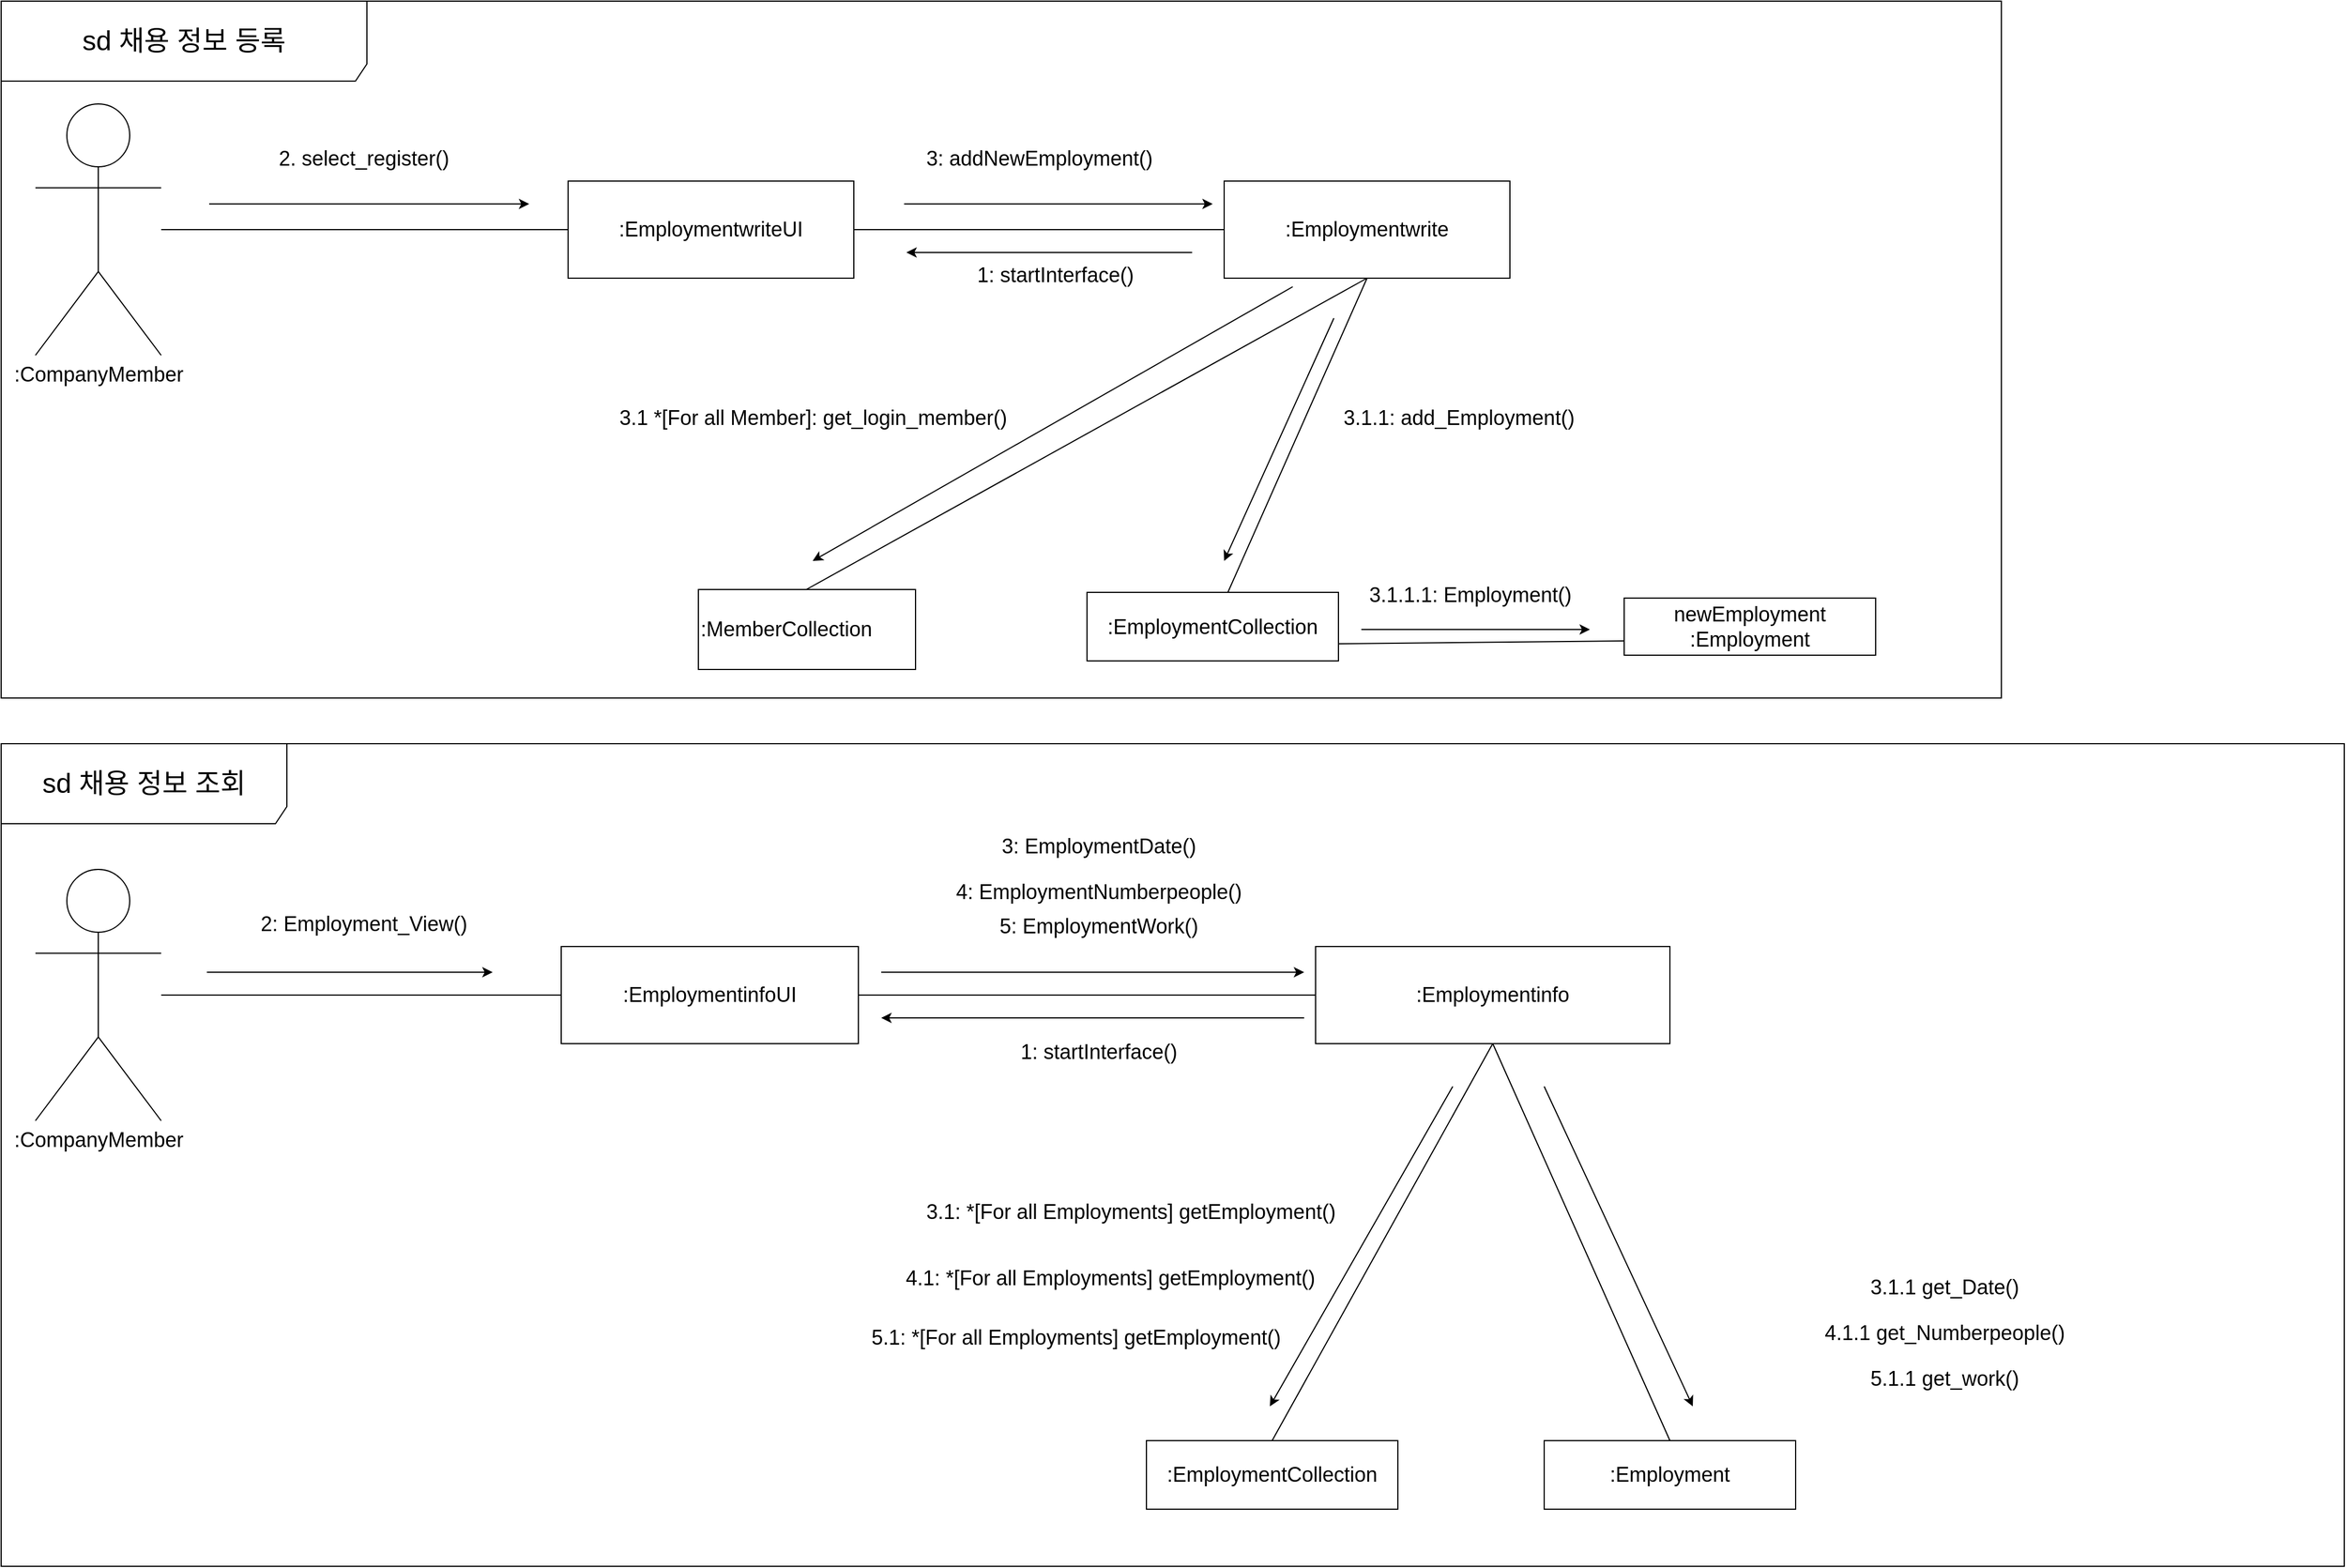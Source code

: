 <mxfile version="21.3.3" type="device">
  <diagram name="페이지-1" id="AninEFvJT3ZKiQwhQTG5">
    <mxGraphModel dx="4431" dy="4588" grid="1" gridSize="10" guides="1" tooltips="1" connect="1" arrows="1" fold="1" page="1" pageScale="1" pageWidth="827" pageHeight="1169" math="0" shadow="0">
      <root>
        <mxCell id="0" />
        <mxCell id="1" parent="0" />
        <mxCell id="SoVxkgg8JPjOXkME5BDQ-1" value="&lt;font style=&quot;font-size: 24px;&quot;&gt;sd 채용 정보 조회&lt;/font&gt;" style="shape=umlFrame;whiteSpace=wrap;html=1;pointerEvents=0;width=250;height=70;" parent="1" vertex="1">
          <mxGeometry x="1910" y="-1160" width="2050" height="720" as="geometry" />
        </mxCell>
        <mxCell id="SoVxkgg8JPjOXkME5BDQ-2" value="&lt;font style=&quot;font-size: 18px;&quot;&gt;:CompanyMember&lt;/font&gt;" style="shape=umlActor;verticalLabelPosition=bottom;verticalAlign=top;html=1;outlineConnect=0;" parent="1" vertex="1">
          <mxGeometry x="1940" y="-1050" width="110" height="220" as="geometry" />
        </mxCell>
        <mxCell id="SoVxkgg8JPjOXkME5BDQ-3" value="&lt;font style=&quot;font-size: 18px;&quot;&gt;:EmploymentinfoUI&lt;/font&gt;" style="rounded=0;whiteSpace=wrap;html=1;" parent="1" vertex="1">
          <mxGeometry x="2400" y="-982.5" width="260" height="85" as="geometry" />
        </mxCell>
        <mxCell id="SoVxkgg8JPjOXkME5BDQ-4" value="&lt;font style=&quot;font-size: 18px;&quot;&gt;:Employmentinfo&lt;/font&gt;" style="rounded=0;whiteSpace=wrap;html=1;" parent="1" vertex="1">
          <mxGeometry x="3060" y="-982.5" width="310" height="85" as="geometry" />
        </mxCell>
        <mxCell id="SoVxkgg8JPjOXkME5BDQ-5" value="" style="endArrow=none;html=1;rounded=0;entryX=0;entryY=0.5;entryDx=0;entryDy=0;" parent="1" source="SoVxkgg8JPjOXkME5BDQ-2" target="SoVxkgg8JPjOXkME5BDQ-3" edge="1">
          <mxGeometry width="50" height="50" relative="1" as="geometry">
            <mxPoint x="2200" y="-902.5" as="sourcePoint" />
            <mxPoint x="2250" y="-952.5" as="targetPoint" />
          </mxGeometry>
        </mxCell>
        <mxCell id="SoVxkgg8JPjOXkME5BDQ-6" value="" style="endArrow=none;html=1;rounded=0;entryX=0;entryY=0.5;entryDx=0;entryDy=0;exitX=1;exitY=0.5;exitDx=0;exitDy=0;" parent="1" source="SoVxkgg8JPjOXkME5BDQ-3" target="SoVxkgg8JPjOXkME5BDQ-4" edge="1">
          <mxGeometry width="50" height="50" relative="1" as="geometry">
            <mxPoint x="2770" y="-920" as="sourcePoint" />
            <mxPoint x="2820" y="-970" as="targetPoint" />
          </mxGeometry>
        </mxCell>
        <mxCell id="SoVxkgg8JPjOXkME5BDQ-8" value="&lt;font style=&quot;font-size: 18px;&quot;&gt;:Employment&lt;/font&gt;" style="rounded=0;whiteSpace=wrap;html=1;" parent="1" vertex="1">
          <mxGeometry x="3260" y="-550" width="220" height="60" as="geometry" />
        </mxCell>
        <mxCell id="SoVxkgg8JPjOXkME5BDQ-10" value="" style="endArrow=none;html=1;rounded=0;exitX=0.5;exitY=0;exitDx=0;exitDy=0;entryX=0.5;entryY=1;entryDx=0;entryDy=0;" parent="1" source="SoVxkgg8JPjOXkME5BDQ-8" target="SoVxkgg8JPjOXkME5BDQ-4" edge="1">
          <mxGeometry width="50" height="50" relative="1" as="geometry">
            <mxPoint x="2920" y="-620" as="sourcePoint" />
            <mxPoint x="3040" y="-890" as="targetPoint" />
          </mxGeometry>
        </mxCell>
        <mxCell id="SoVxkgg8JPjOXkME5BDQ-12" value="" style="endArrow=classic;html=1;rounded=0;" parent="1" edge="1">
          <mxGeometry width="50" height="50" relative="1" as="geometry">
            <mxPoint x="3040" y="-1560" as="sourcePoint" />
            <mxPoint x="2620" y="-1320" as="targetPoint" />
          </mxGeometry>
        </mxCell>
        <mxCell id="SoVxkgg8JPjOXkME5BDQ-13" value="" style="endArrow=classic;html=1;rounded=0;" parent="1" edge="1">
          <mxGeometry width="50" height="50" relative="1" as="geometry">
            <mxPoint x="3260" y="-860" as="sourcePoint" />
            <mxPoint x="3390" y="-580" as="targetPoint" />
          </mxGeometry>
        </mxCell>
        <mxCell id="SoVxkgg8JPjOXkME5BDQ-14" value="" style="endArrow=classic;html=1;rounded=0;" parent="1" edge="1">
          <mxGeometry width="50" height="50" relative="1" as="geometry">
            <mxPoint x="2680" y="-960" as="sourcePoint" />
            <mxPoint x="3050" y="-960" as="targetPoint" />
          </mxGeometry>
        </mxCell>
        <mxCell id="SoVxkgg8JPjOXkME5BDQ-15" value="" style="endArrow=classic;html=1;rounded=0;" parent="1" edge="1">
          <mxGeometry width="50" height="50" relative="1" as="geometry">
            <mxPoint x="2090" y="-960" as="sourcePoint" />
            <mxPoint x="2340" y="-960" as="targetPoint" />
          </mxGeometry>
        </mxCell>
        <mxCell id="SoVxkgg8JPjOXkME5BDQ-16" value="" style="endArrow=classic;html=1;rounded=0;" parent="1" edge="1">
          <mxGeometry width="50" height="50" relative="1" as="geometry">
            <mxPoint x="3050" y="-920" as="sourcePoint" />
            <mxPoint x="2680" y="-920" as="targetPoint" />
          </mxGeometry>
        </mxCell>
        <mxCell id="SoVxkgg8JPjOXkME5BDQ-17" value="&lt;font style=&quot;font-size: 18px;&quot;&gt;1: startInterface()&lt;/font&gt;" style="text;html=1;align=center;verticalAlign=middle;resizable=0;points=[];autosize=1;strokeColor=none;fillColor=none;" parent="1" vertex="1">
          <mxGeometry x="2790" y="-910" width="160" height="40" as="geometry" />
        </mxCell>
        <mxCell id="SoVxkgg8JPjOXkME5BDQ-18" value="&lt;font style=&quot;font-size: 18px;&quot;&gt;2: Employment_View()&lt;/font&gt;" style="text;html=1;align=center;verticalAlign=middle;resizable=0;points=[];autosize=1;strokeColor=none;fillColor=none;" parent="1" vertex="1">
          <mxGeometry x="2127" y="-1022.5" width="200" height="40" as="geometry" />
        </mxCell>
        <mxCell id="SoVxkgg8JPjOXkME5BDQ-19" value="&lt;font style=&quot;font-size: 18px;&quot;&gt;3: EmploymentDate()&lt;br&gt;&lt;/font&gt;" style="text;html=1;align=center;verticalAlign=middle;resizable=0;points=[];autosize=1;strokeColor=none;fillColor=none;" parent="1" vertex="1">
          <mxGeometry x="2775" y="-1090" width="190" height="40" as="geometry" />
        </mxCell>
        <mxCell id="SoVxkgg8JPjOXkME5BDQ-21" value="&lt;font style=&quot;font-size: 18px;&quot;&gt;3.1.1 get_Date()&lt;/font&gt;" style="text;html=1;align=center;verticalAlign=middle;resizable=0;points=[];autosize=1;strokeColor=none;fillColor=none;" parent="1" vertex="1">
          <mxGeometry x="3535" y="-704" width="150" height="40" as="geometry" />
        </mxCell>
        <mxCell id="SoVxkgg8JPjOXkME5BDQ-22" value="&lt;font style=&quot;font-size: 24px;&quot;&gt;sd 채용 정보 등록&lt;/font&gt;" style="shape=umlFrame;whiteSpace=wrap;html=1;pointerEvents=0;width=320;height=70;" parent="1" vertex="1">
          <mxGeometry x="1910" y="-1810" width="1750" height="610" as="geometry" />
        </mxCell>
        <mxCell id="SoVxkgg8JPjOXkME5BDQ-23" value="&lt;font style=&quot;font-size: 18px;&quot;&gt;:Employmentwrite&lt;/font&gt;&lt;span style=&quot;font-size: 18px; background-color: initial;&quot;&gt;UI&lt;/span&gt;" style="rounded=0;whiteSpace=wrap;html=1;" parent="1" vertex="1">
          <mxGeometry x="2406" y="-1652.5" width="250" height="85" as="geometry" />
        </mxCell>
        <mxCell id="SoVxkgg8JPjOXkME5BDQ-24" value="&lt;font style=&quot;font-size: 18px;&quot;&gt;&lt;font style=&quot;font-size: 18px;&quot;&gt;:Employment&lt;/font&gt;write&lt;/font&gt;" style="rounded=0;whiteSpace=wrap;html=1;" parent="1" vertex="1">
          <mxGeometry x="2980" y="-1652.5" width="250" height="85" as="geometry" />
        </mxCell>
        <mxCell id="SoVxkgg8JPjOXkME5BDQ-25" value="&lt;font style=&quot;font-size: 18px;&quot;&gt;:CompanyMember&lt;/font&gt;" style="shape=umlActor;verticalLabelPosition=bottom;verticalAlign=top;html=1;outlineConnect=0;" parent="1" vertex="1">
          <mxGeometry x="1940" y="-1720" width="110" height="220" as="geometry" />
        </mxCell>
        <mxCell id="SoVxkgg8JPjOXkME5BDQ-26" value="" style="endArrow=none;html=1;rounded=0;entryX=0;entryY=0.5;entryDx=0;entryDy=0;" parent="1" source="SoVxkgg8JPjOXkME5BDQ-25" target="SoVxkgg8JPjOXkME5BDQ-23" edge="1">
          <mxGeometry width="50" height="50" relative="1" as="geometry">
            <mxPoint x="2770" y="-1412.5" as="sourcePoint" />
            <mxPoint x="2820" y="-1462.5" as="targetPoint" />
          </mxGeometry>
        </mxCell>
        <mxCell id="SoVxkgg8JPjOXkME5BDQ-27" value="" style="endArrow=none;html=1;rounded=0;entryX=1;entryY=0.5;entryDx=0;entryDy=0;exitX=0;exitY=0.5;exitDx=0;exitDy=0;" parent="1" source="SoVxkgg8JPjOXkME5BDQ-24" target="SoVxkgg8JPjOXkME5BDQ-23" edge="1">
          <mxGeometry width="50" height="50" relative="1" as="geometry">
            <mxPoint x="2770" y="-1412.5" as="sourcePoint" />
            <mxPoint x="2820" y="-1462.5" as="targetPoint" />
          </mxGeometry>
        </mxCell>
        <mxCell id="SoVxkgg8JPjOXkME5BDQ-28" value="&lt;font style=&quot;font-size: 18px;&quot;&gt;2. select_register()&lt;/font&gt;" style="text;html=1;align=center;verticalAlign=middle;resizable=0;points=[];autosize=1;strokeColor=none;fillColor=none;" parent="1" vertex="1">
          <mxGeometry x="2142" y="-1692.5" width="170" height="40" as="geometry" />
        </mxCell>
        <mxCell id="SoVxkgg8JPjOXkME5BDQ-29" value="" style="endArrow=classic;html=1;rounded=0;" parent="1" edge="1">
          <mxGeometry width="50" height="50" relative="1" as="geometry">
            <mxPoint x="2092" y="-1632.5" as="sourcePoint" />
            <mxPoint x="2372" y="-1632.5" as="targetPoint" />
          </mxGeometry>
        </mxCell>
        <mxCell id="SoVxkgg8JPjOXkME5BDQ-30" value="&lt;font style=&quot;font-size: 18px;&quot;&gt;3: addNew&lt;/font&gt;&lt;font style=&quot;font-size: 18px;&quot;&gt;Employment()&lt;/font&gt;" style="text;html=1;align=center;verticalAlign=middle;resizable=0;points=[];autosize=1;strokeColor=none;fillColor=none;" parent="1" vertex="1">
          <mxGeometry x="2708" y="-1692.5" width="220" height="40" as="geometry" />
        </mxCell>
        <mxCell id="SoVxkgg8JPjOXkME5BDQ-32" value="" style="endArrow=none;html=1;rounded=0;entryX=0.5;entryY=1;entryDx=0;entryDy=0;exitX=0.5;exitY=0;exitDx=0;exitDy=0;" parent="1" target="SoVxkgg8JPjOXkME5BDQ-24" edge="1">
          <mxGeometry width="50" height="50" relative="1" as="geometry">
            <mxPoint x="2610" y="-1292.5" as="sourcePoint" />
            <mxPoint x="2840" y="-1462.5" as="targetPoint" />
          </mxGeometry>
        </mxCell>
        <mxCell id="SoVxkgg8JPjOXkME5BDQ-33" value="" style="endArrow=classic;html=1;rounded=0;" parent="1" edge="1">
          <mxGeometry width="50" height="50" relative="1" as="geometry">
            <mxPoint x="2700" y="-1632.5" as="sourcePoint" />
            <mxPoint x="2970" y="-1632.5" as="targetPoint" />
          </mxGeometry>
        </mxCell>
        <mxCell id="SoVxkgg8JPjOXkME5BDQ-34" value="&lt;font style=&quot;font-size: 18px;&quot;&gt;&lt;font style=&quot;font-size: 18px;&quot;&gt;newEmployment&lt;br&gt;&lt;/font&gt;:Employment&lt;/font&gt;" style="rounded=0;whiteSpace=wrap;html=1;" parent="1" vertex="1">
          <mxGeometry x="3330" y="-1287.5" width="220" height="50" as="geometry" />
        </mxCell>
        <mxCell id="SoVxkgg8JPjOXkME5BDQ-35" value="&lt;font style=&quot;font-size: 18px;&quot;&gt;&lt;font style=&quot;font-size: 18px;&quot;&gt;3.1.1: add_&lt;/font&gt;Employment()&lt;/font&gt;" style="text;html=1;align=center;verticalAlign=middle;resizable=0;points=[];autosize=1;strokeColor=none;fillColor=none;" parent="1" vertex="1">
          <mxGeometry x="3070" y="-1465" width="230" height="40" as="geometry" />
        </mxCell>
        <mxCell id="SoVxkgg8JPjOXkME5BDQ-36" value="" style="endArrow=classic;html=1;rounded=0;" parent="1" edge="1">
          <mxGeometry width="50" height="50" relative="1" as="geometry">
            <mxPoint x="3100" y="-1260" as="sourcePoint" />
            <mxPoint x="3300" y="-1260" as="targetPoint" />
          </mxGeometry>
        </mxCell>
        <mxCell id="SoVxkgg8JPjOXkME5BDQ-37" value="" style="endArrow=classic;html=1;rounded=0;" parent="1" edge="1">
          <mxGeometry width="50" height="50" relative="1" as="geometry">
            <mxPoint x="2952" y="-1590" as="sourcePoint" />
            <mxPoint x="2702" y="-1590" as="targetPoint" />
          </mxGeometry>
        </mxCell>
        <mxCell id="SoVxkgg8JPjOXkME5BDQ-38" value="&lt;font style=&quot;font-size: 18px;&quot;&gt;1: startInterface()&lt;/font&gt;" style="text;html=1;align=center;verticalAlign=middle;resizable=0;points=[];autosize=1;strokeColor=none;fillColor=none;" parent="1" vertex="1">
          <mxGeometry x="2752" y="-1590" width="160" height="40" as="geometry" />
        </mxCell>
        <mxCell id="SoVxkgg8JPjOXkME5BDQ-39" value="&lt;font style=&quot;font-size: 18px;&quot;&gt;3.1 *[For all&amp;nbsp;Member]: get_login_member()&lt;/font&gt;" style="text;html=1;align=center;verticalAlign=middle;resizable=0;points=[];autosize=1;strokeColor=none;fillColor=none;" parent="1" vertex="1">
          <mxGeometry x="2440" y="-1465" width="360" height="40" as="geometry" />
        </mxCell>
        <mxCell id="SoVxkgg8JPjOXkME5BDQ-40" value="&lt;font style=&quot;font-size: 18px;&quot;&gt;:EmploymentCollection&lt;/font&gt;" style="rounded=0;whiteSpace=wrap;html=1;" parent="1" vertex="1">
          <mxGeometry x="2912" y="-550" width="220" height="60" as="geometry" />
        </mxCell>
        <mxCell id="SoVxkgg8JPjOXkME5BDQ-41" value="" style="endArrow=classic;html=1;rounded=0;" parent="1" edge="1">
          <mxGeometry width="50" height="50" relative="1" as="geometry">
            <mxPoint x="3180" y="-860" as="sourcePoint" />
            <mxPoint x="3020" y="-580" as="targetPoint" />
          </mxGeometry>
        </mxCell>
        <mxCell id="SoVxkgg8JPjOXkME5BDQ-42" value="" style="endArrow=none;html=1;rounded=0;exitX=0.5;exitY=0;exitDx=0;exitDy=0;entryX=0.5;entryY=1;entryDx=0;entryDy=0;" parent="1" source="SoVxkgg8JPjOXkME5BDQ-40" target="SoVxkgg8JPjOXkME5BDQ-4" edge="1">
          <mxGeometry width="50" height="50" relative="1" as="geometry">
            <mxPoint x="3335" y="-502" as="sourcePoint" />
            <mxPoint x="3210" y="-900" as="targetPoint" />
          </mxGeometry>
        </mxCell>
        <mxCell id="SoVxkgg8JPjOXkME5BDQ-44" value="&lt;font style=&quot;font-size: 18px;&quot;&gt;3.1:&amp;nbsp;*[For all Employments] getEmployment()&lt;/font&gt;" style="text;html=1;align=center;verticalAlign=middle;resizable=0;points=[];autosize=1;strokeColor=none;fillColor=none;fontSize=16;" parent="1" vertex="1">
          <mxGeometry x="2708" y="-770" width="380" height="40" as="geometry" />
        </mxCell>
        <mxCell id="SoVxkgg8JPjOXkME5BDQ-45" value="&lt;font style=&quot;font-size: 18px;&quot;&gt;:EmploymentCollection&lt;/font&gt;" style="rounded=0;whiteSpace=wrap;html=1;" parent="1" vertex="1">
          <mxGeometry x="2860" y="-1292.5" width="220" height="60" as="geometry" />
        </mxCell>
        <mxCell id="SoVxkgg8JPjOXkME5BDQ-46" style="edgeStyle=none;curved=1;rounded=0;orthogonalLoop=1;jettySize=auto;html=1;exitX=0.5;exitY=0;exitDx=0;exitDy=0;fontSize=12;startSize=8;endSize=8;" parent="1" source="SoVxkgg8JPjOXkME5BDQ-45" target="SoVxkgg8JPjOXkME5BDQ-45" edge="1">
          <mxGeometry relative="1" as="geometry" />
        </mxCell>
        <mxCell id="SoVxkgg8JPjOXkME5BDQ-47" value="" style="endArrow=none;html=1;rounded=0;fontSize=12;startSize=8;endSize=8;curved=1;exitX=1;exitY=0.75;exitDx=0;exitDy=0;entryX=0;entryY=0.75;entryDx=0;entryDy=0;" parent="1" source="SoVxkgg8JPjOXkME5BDQ-45" target="SoVxkgg8JPjOXkME5BDQ-34" edge="1">
          <mxGeometry width="50" height="50" relative="1" as="geometry">
            <mxPoint x="3130" y="-1290" as="sourcePoint" />
            <mxPoint x="3180" y="-1340" as="targetPoint" />
          </mxGeometry>
        </mxCell>
        <mxCell id="SoVxkgg8JPjOXkME5BDQ-48" value="" style="endArrow=none;html=1;rounded=0;fontSize=12;startSize=8;endSize=8;curved=1;entryX=0.5;entryY=1;entryDx=0;entryDy=0;" parent="1" source="SoVxkgg8JPjOXkME5BDQ-45" target="SoVxkgg8JPjOXkME5BDQ-24" edge="1">
          <mxGeometry width="50" height="50" relative="1" as="geometry">
            <mxPoint x="3130" y="-1290" as="sourcePoint" />
            <mxPoint x="3180" y="-1340" as="targetPoint" />
          </mxGeometry>
        </mxCell>
        <mxCell id="SoVxkgg8JPjOXkME5BDQ-49" value="" style="endArrow=classic;html=1;rounded=0;" parent="1" edge="1">
          <mxGeometry width="50" height="50" relative="1" as="geometry">
            <mxPoint x="3076" y="-1532.5" as="sourcePoint" />
            <mxPoint x="2980" y="-1320" as="targetPoint" />
          </mxGeometry>
        </mxCell>
        <mxCell id="SoVxkgg8JPjOXkME5BDQ-50" value="&lt;font style=&quot;font-size: 18px;&quot;&gt;&lt;font style=&quot;font-size: 18px;&quot;&gt;3.1.1.1: &lt;/font&gt;Employment()&lt;/font&gt;" style="text;html=1;align=center;verticalAlign=middle;resizable=0;points=[];autosize=1;strokeColor=none;fillColor=none;" parent="1" vertex="1">
          <mxGeometry x="3095" y="-1310" width="200" height="40" as="geometry" />
        </mxCell>
        <mxCell id="SoVxkgg8JPjOXkME5BDQ-51" style="edgeStyle=none;curved=1;rounded=0;orthogonalLoop=1;jettySize=auto;html=1;exitX=0.5;exitY=0;exitDx=0;exitDy=0;fontSize=12;startSize=8;endSize=8;" parent="1" edge="1">
          <mxGeometry relative="1" as="geometry">
            <mxPoint x="3850" y="-662.5" as="sourcePoint" />
            <mxPoint x="3850" y="-662.5" as="targetPoint" />
          </mxGeometry>
        </mxCell>
        <mxCell id="SoVxkgg8JPjOXkME5BDQ-53" value="&lt;font style=&quot;font-size: 18px;&quot;&gt;:&lt;font style=&quot;font-size: 18px;&quot;&gt;MemberCollection&lt;/font&gt;&lt;/font&gt;" style="rounded=0;whiteSpace=wrap;html=1;movable=1;resizable=1;rotatable=1;deletable=1;editable=1;locked=0;connectable=1;align=left;" parent="1" vertex="1">
          <mxGeometry x="2520" y="-1295" width="190" height="70" as="geometry" />
        </mxCell>
        <mxCell id="cIL7napQ0J31iyJdrdCk-112" value="&lt;font style=&quot;font-size: 18px;&quot;&gt;4: EmploymentNumberpeople()&lt;br&gt;&lt;/font&gt;" style="text;html=1;align=center;verticalAlign=middle;resizable=0;points=[];autosize=1;strokeColor=none;fillColor=none;" vertex="1" parent="1">
          <mxGeometry x="2735" y="-1050" width="270" height="40" as="geometry" />
        </mxCell>
        <mxCell id="cIL7napQ0J31iyJdrdCk-113" value="&lt;font style=&quot;font-size: 18px;&quot;&gt;5: EmploymentWork()&lt;br&gt;&lt;/font&gt;" style="text;html=1;align=center;verticalAlign=middle;resizable=0;points=[];autosize=1;strokeColor=none;fillColor=none;" vertex="1" parent="1">
          <mxGeometry x="2770" y="-1020" width="200" height="40" as="geometry" />
        </mxCell>
        <mxCell id="cIL7napQ0J31iyJdrdCk-114" value="&lt;font style=&quot;font-size: 18px;&quot;&gt;4.1:&amp;nbsp;*[For all Employments]&amp;nbsp;getEmployment()&lt;/font&gt;" style="text;html=1;align=center;verticalAlign=middle;resizable=0;points=[];autosize=1;strokeColor=none;fillColor=none;fontSize=16;" vertex="1" parent="1">
          <mxGeometry x="2690" y="-712" width="380" height="40" as="geometry" />
        </mxCell>
        <mxCell id="cIL7napQ0J31iyJdrdCk-115" value="&lt;font style=&quot;font-size: 18px;&quot;&gt;5.1:&amp;nbsp;*[For all Employments] getEmployment()&lt;/font&gt;" style="text;html=1;align=center;verticalAlign=middle;resizable=0;points=[];autosize=1;strokeColor=none;fillColor=none;fontSize=16;" vertex="1" parent="1">
          <mxGeometry x="2660" y="-660" width="380" height="40" as="geometry" />
        </mxCell>
        <mxCell id="cIL7napQ0J31iyJdrdCk-117" value="&lt;font style=&quot;font-size: 18px;&quot;&gt;4.1.1 get_Numberpeople()&lt;/font&gt;" style="text;html=1;align=center;verticalAlign=middle;resizable=0;points=[];autosize=1;strokeColor=none;fillColor=none;" vertex="1" parent="1">
          <mxGeometry x="3495" y="-664" width="230" height="40" as="geometry" />
        </mxCell>
        <mxCell id="cIL7napQ0J31iyJdrdCk-118" value="&lt;font style=&quot;font-size: 18px;&quot;&gt;5.1.1 get_work()&lt;/font&gt;" style="text;html=1;align=center;verticalAlign=middle;resizable=0;points=[];autosize=1;strokeColor=none;fillColor=none;" vertex="1" parent="1">
          <mxGeometry x="3535" y="-624" width="150" height="40" as="geometry" />
        </mxCell>
      </root>
    </mxGraphModel>
  </diagram>
</mxfile>
